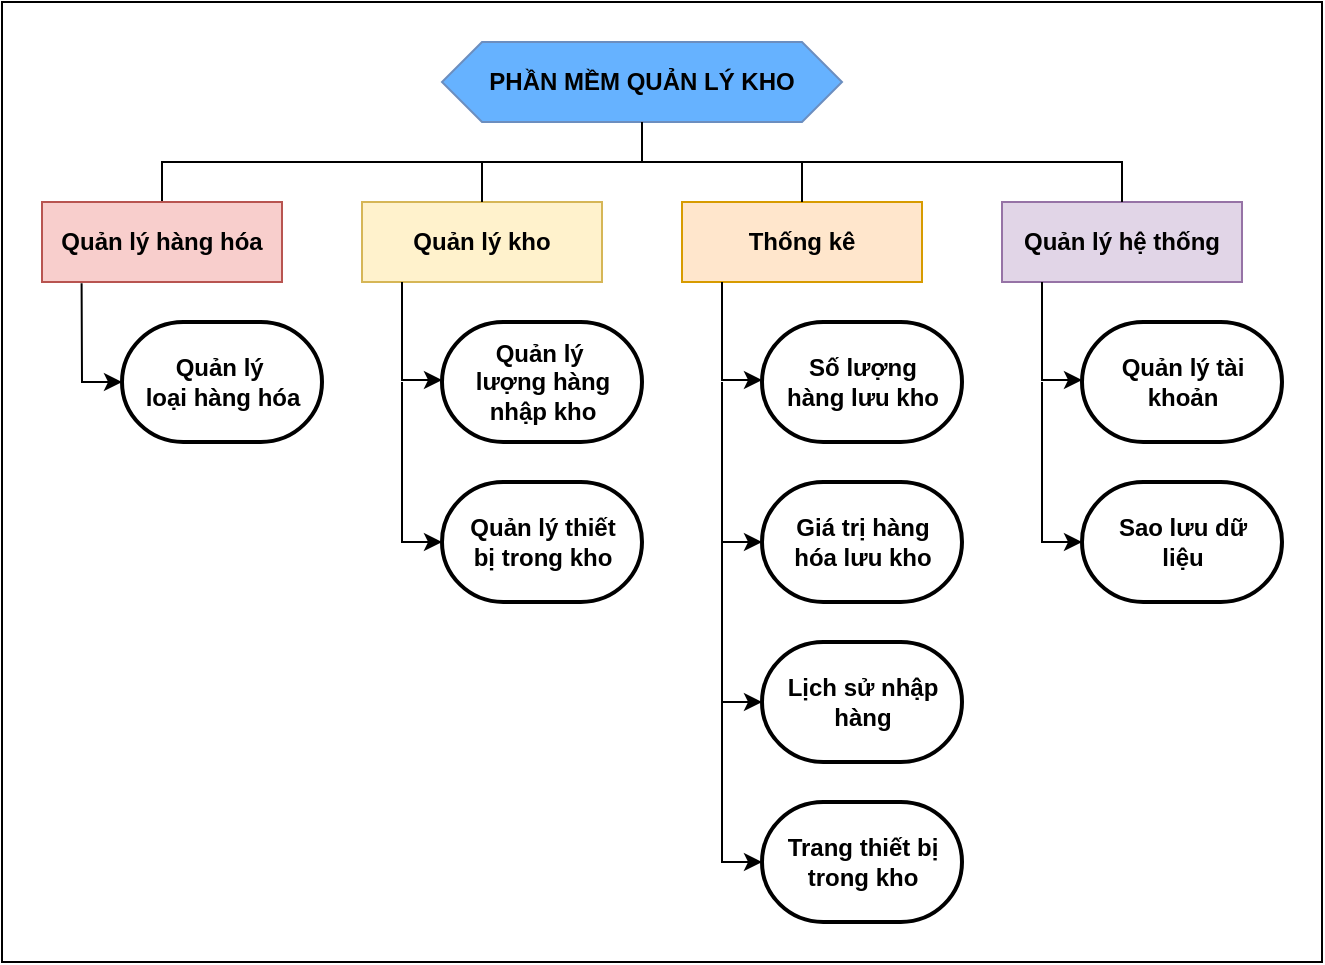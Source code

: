 <mxfile version="24.4.3" type="github">
  <diagram id="wFE0QG_FPsp0jaGvCLVb" name="Page-1">
    <mxGraphModel dx="983" dy="541" grid="1" gridSize="10" guides="1" tooltips="1" connect="1" arrows="1" fold="1" page="1" pageScale="1" pageWidth="850" pageHeight="1100" math="0" shadow="0">
      <root>
        <mxCell id="0" />
        <mxCell id="1" parent="0" />
        <mxCell id="rhHSIPl3d8ljg-EaNlec-1" value="" style="shape=hexagon;perimeter=hexagonPerimeter2;whiteSpace=wrap;html=1;fixedSize=1;fillColor=#66B2FF;strokeColor=#6c8ebf;" vertex="1" parent="1">
          <mxGeometry x="340" y="40" width="200" height="40" as="geometry" />
        </mxCell>
        <mxCell id="rhHSIPl3d8ljg-EaNlec-2" value="PHẦN MỀM QUẢN LÝ KHO" style="text;html=1;align=center;verticalAlign=middle;whiteSpace=wrap;rounded=0;fontStyle=1" vertex="1" parent="1">
          <mxGeometry x="340" y="45" width="200" height="30" as="geometry" />
        </mxCell>
        <mxCell id="rhHSIPl3d8ljg-EaNlec-3" value="" style="endArrow=none;html=1;rounded=0;entryX=0.5;entryY=1;entryDx=0;entryDy=0;exitX=0.5;exitY=0;exitDx=0;exitDy=0;" edge="1" parent="1" source="rhHSIPl3d8ljg-EaNlec-4" target="rhHSIPl3d8ljg-EaNlec-1">
          <mxGeometry width="50" height="50" relative="1" as="geometry">
            <mxPoint x="200" y="120" as="sourcePoint" />
            <mxPoint x="450" y="250" as="targetPoint" />
            <Array as="points">
              <mxPoint x="200" y="100" />
              <mxPoint x="440" y="100" />
            </Array>
          </mxGeometry>
        </mxCell>
        <mxCell id="rhHSIPl3d8ljg-EaNlec-4" value="" style="rounded=0;whiteSpace=wrap;html=1;fillColor=#f8cecc;strokeColor=#b85450;" vertex="1" parent="1">
          <mxGeometry x="140" y="120" width="120" height="40" as="geometry" />
        </mxCell>
        <mxCell id="rhHSIPl3d8ljg-EaNlec-5" value="" style="rounded=0;whiteSpace=wrap;html=1;fillColor=#fff2cc;strokeColor=#d6b656;" vertex="1" parent="1">
          <mxGeometry x="300" y="120" width="120" height="40" as="geometry" />
        </mxCell>
        <mxCell id="rhHSIPl3d8ljg-EaNlec-6" value="" style="rounded=0;whiteSpace=wrap;html=1;fillColor=#ffe6cc;strokeColor=#d79b00;" vertex="1" parent="1">
          <mxGeometry x="460" y="120" width="120" height="40" as="geometry" />
        </mxCell>
        <mxCell id="rhHSIPl3d8ljg-EaNlec-7" value="" style="rounded=0;whiteSpace=wrap;html=1;fillColor=#e1d5e7;strokeColor=#9673a6;" vertex="1" parent="1">
          <mxGeometry x="620" y="120" width="120" height="40" as="geometry" />
        </mxCell>
        <mxCell id="rhHSIPl3d8ljg-EaNlec-9" value="Quản lý hàng hóa" style="text;html=1;align=center;verticalAlign=middle;whiteSpace=wrap;rounded=0;fontStyle=1" vertex="1" parent="1">
          <mxGeometry x="145" y="125" width="110" height="30" as="geometry" />
        </mxCell>
        <mxCell id="rhHSIPl3d8ljg-EaNlec-11" value="Quản lý kho" style="text;html=1;align=center;verticalAlign=middle;whiteSpace=wrap;rounded=0;fontStyle=1" vertex="1" parent="1">
          <mxGeometry x="305" y="125" width="110" height="30" as="geometry" />
        </mxCell>
        <mxCell id="rhHSIPl3d8ljg-EaNlec-12" value="Quản lý hệ thống" style="text;html=1;align=center;verticalAlign=middle;whiteSpace=wrap;rounded=0;fontStyle=1" vertex="1" parent="1">
          <mxGeometry x="625" y="125" width="110" height="30" as="geometry" />
        </mxCell>
        <mxCell id="rhHSIPl3d8ljg-EaNlec-13" value="Thống kê" style="text;html=1;align=center;verticalAlign=middle;whiteSpace=wrap;rounded=0;fontStyle=1" vertex="1" parent="1">
          <mxGeometry x="465" y="125" width="110" height="30" as="geometry" />
        </mxCell>
        <mxCell id="rhHSIPl3d8ljg-EaNlec-14" value="" style="endArrow=none;html=1;rounded=0;exitX=0.5;exitY=0;exitDx=0;exitDy=0;" edge="1" parent="1" source="rhHSIPl3d8ljg-EaNlec-5">
          <mxGeometry width="50" height="50" relative="1" as="geometry">
            <mxPoint x="360" y="100" as="sourcePoint" />
            <mxPoint x="360" y="100" as="targetPoint" />
          </mxGeometry>
        </mxCell>
        <mxCell id="rhHSIPl3d8ljg-EaNlec-15" value="" style="endArrow=none;html=1;rounded=0;entryX=0.5;entryY=0;entryDx=0;entryDy=0;" edge="1" parent="1" target="rhHSIPl3d8ljg-EaNlec-6">
          <mxGeometry width="50" height="50" relative="1" as="geometry">
            <mxPoint x="440" y="100" as="sourcePoint" />
            <mxPoint x="410" y="50" as="targetPoint" />
            <Array as="points">
              <mxPoint x="520" y="100" />
            </Array>
          </mxGeometry>
        </mxCell>
        <mxCell id="rhHSIPl3d8ljg-EaNlec-16" value="" style="endArrow=none;html=1;rounded=0;entryX=0.5;entryY=0;entryDx=0;entryDy=0;" edge="1" parent="1" target="rhHSIPl3d8ljg-EaNlec-7">
          <mxGeometry width="50" height="50" relative="1" as="geometry">
            <mxPoint x="520" y="100" as="sourcePoint" />
            <mxPoint x="680" y="100" as="targetPoint" />
            <Array as="points">
              <mxPoint x="680" y="100" />
            </Array>
          </mxGeometry>
        </mxCell>
        <mxCell id="rhHSIPl3d8ljg-EaNlec-19" value="" style="strokeWidth=2;html=1;shape=mxgraph.flowchart.terminator;whiteSpace=wrap;" vertex="1" parent="1">
          <mxGeometry x="180" y="180" width="100" height="60" as="geometry" />
        </mxCell>
        <mxCell id="rhHSIPl3d8ljg-EaNlec-20" value="Quản lý&amp;nbsp;&lt;div&gt;loại hàng hóa&lt;/div&gt;" style="text;html=1;align=center;verticalAlign=middle;whiteSpace=wrap;rounded=0;fontStyle=1" vertex="1" parent="1">
          <mxGeometry x="187.5" y="195" width="85" height="30" as="geometry" />
        </mxCell>
        <mxCell id="rhHSIPl3d8ljg-EaNlec-21" value="" style="endArrow=classic;html=1;rounded=0;exitX=0.165;exitY=1.017;exitDx=0;exitDy=0;exitPerimeter=0;entryX=0;entryY=0.5;entryDx=0;entryDy=0;entryPerimeter=0;" edge="1" parent="1" source="rhHSIPl3d8ljg-EaNlec-4" target="rhHSIPl3d8ljg-EaNlec-19">
          <mxGeometry width="50" height="50" relative="1" as="geometry">
            <mxPoint x="130" y="240" as="sourcePoint" />
            <mxPoint x="160" y="260" as="targetPoint" />
            <Array as="points">
              <mxPoint x="160" y="210" />
            </Array>
          </mxGeometry>
        </mxCell>
        <mxCell id="rhHSIPl3d8ljg-EaNlec-22" value="" style="strokeWidth=2;html=1;shape=mxgraph.flowchart.terminator;whiteSpace=wrap;" vertex="1" parent="1">
          <mxGeometry x="340" y="180" width="100" height="60" as="geometry" />
        </mxCell>
        <mxCell id="rhHSIPl3d8ljg-EaNlec-23" value="Quản lý&amp;nbsp;&lt;div&gt;lượng hàng nhập kho&lt;/div&gt;" style="text;html=1;align=center;verticalAlign=middle;whiteSpace=wrap;rounded=0;fontStyle=1" vertex="1" parent="1">
          <mxGeometry x="347.5" y="195" width="85" height="30" as="geometry" />
        </mxCell>
        <mxCell id="rhHSIPl3d8ljg-EaNlec-24" value="" style="strokeWidth=2;html=1;shape=mxgraph.flowchart.terminator;whiteSpace=wrap;" vertex="1" parent="1">
          <mxGeometry x="660" y="180" width="100" height="60" as="geometry" />
        </mxCell>
        <mxCell id="rhHSIPl3d8ljg-EaNlec-25" value="Quản lý tài khoản" style="text;html=1;align=center;verticalAlign=middle;whiteSpace=wrap;rounded=0;fontStyle=1" vertex="1" parent="1">
          <mxGeometry x="667.5" y="195" width="85" height="30" as="geometry" />
        </mxCell>
        <mxCell id="rhHSIPl3d8ljg-EaNlec-26" value="" style="strokeWidth=2;html=1;shape=mxgraph.flowchart.terminator;whiteSpace=wrap;" vertex="1" parent="1">
          <mxGeometry x="500" y="180" width="100" height="60" as="geometry" />
        </mxCell>
        <mxCell id="rhHSIPl3d8ljg-EaNlec-27" value="Số lượng hàng lưu&lt;span style=&quot;background-color: initial;&quot;&gt;&amp;nbsp;kho&lt;/span&gt;" style="text;html=1;align=center;verticalAlign=middle;whiteSpace=wrap;rounded=0;fontStyle=1" vertex="1" parent="1">
          <mxGeometry x="507.5" y="195" width="85" height="30" as="geometry" />
        </mxCell>
        <mxCell id="rhHSIPl3d8ljg-EaNlec-28" value="" style="strokeWidth=2;html=1;shape=mxgraph.flowchart.terminator;whiteSpace=wrap;" vertex="1" parent="1">
          <mxGeometry x="660" y="260" width="100" height="60" as="geometry" />
        </mxCell>
        <mxCell id="rhHSIPl3d8ljg-EaNlec-29" value="Sao lưu dữ liệu" style="text;html=1;align=center;verticalAlign=middle;whiteSpace=wrap;rounded=0;fontStyle=1" vertex="1" parent="1">
          <mxGeometry x="667.5" y="275" width="85" height="30" as="geometry" />
        </mxCell>
        <mxCell id="rhHSIPl3d8ljg-EaNlec-30" value="" style="endArrow=classic;html=1;rounded=0;exitX=0.165;exitY=1.017;exitDx=0;exitDy=0;exitPerimeter=0;entryX=0;entryY=0.5;entryDx=0;entryDy=0;entryPerimeter=0;" edge="1" parent="1">
          <mxGeometry width="50" height="50" relative="1" as="geometry">
            <mxPoint x="320" y="160" as="sourcePoint" />
            <mxPoint x="340" y="209" as="targetPoint" />
            <Array as="points">
              <mxPoint x="320" y="209" />
            </Array>
          </mxGeometry>
        </mxCell>
        <mxCell id="rhHSIPl3d8ljg-EaNlec-31" value="" style="endArrow=classic;html=1;rounded=0;exitX=0.165;exitY=1.017;exitDx=0;exitDy=0;exitPerimeter=0;entryX=0;entryY=0.5;entryDx=0;entryDy=0;entryPerimeter=0;" edge="1" parent="1">
          <mxGeometry width="50" height="50" relative="1" as="geometry">
            <mxPoint x="480" y="160" as="sourcePoint" />
            <mxPoint x="500" y="209" as="targetPoint" />
            <Array as="points">
              <mxPoint x="480" y="209" />
            </Array>
          </mxGeometry>
        </mxCell>
        <mxCell id="rhHSIPl3d8ljg-EaNlec-32" value="" style="endArrow=classic;html=1;rounded=0;exitX=0.165;exitY=1.017;exitDx=0;exitDy=0;exitPerimeter=0;entryX=0;entryY=0.5;entryDx=0;entryDy=0;entryPerimeter=0;" edge="1" parent="1">
          <mxGeometry width="50" height="50" relative="1" as="geometry">
            <mxPoint x="640" y="160" as="sourcePoint" />
            <mxPoint x="660" y="209" as="targetPoint" />
            <Array as="points">
              <mxPoint x="640" y="209" />
            </Array>
          </mxGeometry>
        </mxCell>
        <mxCell id="rhHSIPl3d8ljg-EaNlec-33" value="" style="endArrow=classic;html=1;rounded=0;entryX=0;entryY=0.5;entryDx=0;entryDy=0;entryPerimeter=0;" edge="1" parent="1" target="rhHSIPl3d8ljg-EaNlec-28">
          <mxGeometry width="50" height="50" relative="1" as="geometry">
            <mxPoint x="640" y="210" as="sourcePoint" />
            <mxPoint x="480" y="310" as="targetPoint" />
            <Array as="points">
              <mxPoint x="640" y="290" />
            </Array>
          </mxGeometry>
        </mxCell>
        <mxCell id="rhHSIPl3d8ljg-EaNlec-34" value="" style="strokeWidth=2;html=1;shape=mxgraph.flowchart.terminator;whiteSpace=wrap;" vertex="1" parent="1">
          <mxGeometry x="500" y="260" width="100" height="60" as="geometry" />
        </mxCell>
        <mxCell id="rhHSIPl3d8ljg-EaNlec-35" value="Giá trị hàng hóa lưu kho" style="text;html=1;align=center;verticalAlign=middle;whiteSpace=wrap;rounded=0;fontStyle=1" vertex="1" parent="1">
          <mxGeometry x="507.5" y="275" width="85" height="30" as="geometry" />
        </mxCell>
        <mxCell id="rhHSIPl3d8ljg-EaNlec-36" value="" style="endArrow=classic;html=1;rounded=0;entryX=0;entryY=0.5;entryDx=0;entryDy=0;entryPerimeter=0;" edge="1" parent="1">
          <mxGeometry width="50" height="50" relative="1" as="geometry">
            <mxPoint x="480" y="210" as="sourcePoint" />
            <mxPoint x="500" y="290" as="targetPoint" />
            <Array as="points">
              <mxPoint x="480" y="290" />
            </Array>
          </mxGeometry>
        </mxCell>
        <mxCell id="rhHSIPl3d8ljg-EaNlec-37" value="" style="strokeWidth=2;html=1;shape=mxgraph.flowchart.terminator;whiteSpace=wrap;" vertex="1" parent="1">
          <mxGeometry x="500" y="340" width="100" height="60" as="geometry" />
        </mxCell>
        <mxCell id="rhHSIPl3d8ljg-EaNlec-38" value="Lịch sử nhập hàng" style="text;html=1;align=center;verticalAlign=middle;whiteSpace=wrap;rounded=0;fontStyle=1" vertex="1" parent="1">
          <mxGeometry x="507.5" y="355" width="85" height="30" as="geometry" />
        </mxCell>
        <mxCell id="rhHSIPl3d8ljg-EaNlec-39" value="" style="endArrow=classic;html=1;rounded=0;entryX=0;entryY=0.5;entryDx=0;entryDy=0;entryPerimeter=0;" edge="1" parent="1">
          <mxGeometry width="50" height="50" relative="1" as="geometry">
            <mxPoint x="480" y="290" as="sourcePoint" />
            <mxPoint x="500" y="370" as="targetPoint" />
            <Array as="points">
              <mxPoint x="480" y="370" />
            </Array>
          </mxGeometry>
        </mxCell>
        <mxCell id="rhHSIPl3d8ljg-EaNlec-41" value="" style="rounded=0;whiteSpace=wrap;html=1;fillColor=none;" vertex="1" parent="1">
          <mxGeometry x="120" y="20" width="660" height="480" as="geometry" />
        </mxCell>
        <mxCell id="rhHSIPl3d8ljg-EaNlec-42" value="" style="strokeWidth=2;html=1;shape=mxgraph.flowchart.terminator;whiteSpace=wrap;" vertex="1" parent="1">
          <mxGeometry x="500" y="420" width="100" height="60" as="geometry" />
        </mxCell>
        <mxCell id="rhHSIPl3d8ljg-EaNlec-43" value="Trang thiết bị trong kho" style="text;html=1;align=center;verticalAlign=middle;whiteSpace=wrap;rounded=0;fontStyle=1" vertex="1" parent="1">
          <mxGeometry x="507.5" y="435" width="85" height="30" as="geometry" />
        </mxCell>
        <mxCell id="rhHSIPl3d8ljg-EaNlec-44" value="" style="endArrow=classic;html=1;rounded=0;entryX=0;entryY=0.5;entryDx=0;entryDy=0;entryPerimeter=0;" edge="1" parent="1">
          <mxGeometry width="50" height="50" relative="1" as="geometry">
            <mxPoint x="480" y="370" as="sourcePoint" />
            <mxPoint x="500" y="450" as="targetPoint" />
            <Array as="points">
              <mxPoint x="480" y="450" />
            </Array>
          </mxGeometry>
        </mxCell>
        <mxCell id="rhHSIPl3d8ljg-EaNlec-48" value="" style="strokeWidth=2;html=1;shape=mxgraph.flowchart.terminator;whiteSpace=wrap;" vertex="1" parent="1">
          <mxGeometry x="340" y="260" width="100" height="60" as="geometry" />
        </mxCell>
        <mxCell id="rhHSIPl3d8ljg-EaNlec-49" value="Quản lý thiết bị trong kho" style="text;html=1;align=center;verticalAlign=middle;whiteSpace=wrap;rounded=0;fontStyle=1" vertex="1" parent="1">
          <mxGeometry x="347.5" y="275" width="85" height="30" as="geometry" />
        </mxCell>
        <mxCell id="rhHSIPl3d8ljg-EaNlec-50" value="" style="endArrow=classic;html=1;rounded=0;entryX=0;entryY=0.5;entryDx=0;entryDy=0;entryPerimeter=0;" edge="1" parent="1" target="rhHSIPl3d8ljg-EaNlec-48">
          <mxGeometry width="50" height="50" relative="1" as="geometry">
            <mxPoint x="320" y="210" as="sourcePoint" />
            <mxPoint x="160" y="310" as="targetPoint" />
            <Array as="points">
              <mxPoint x="320" y="290" />
            </Array>
          </mxGeometry>
        </mxCell>
      </root>
    </mxGraphModel>
  </diagram>
</mxfile>
